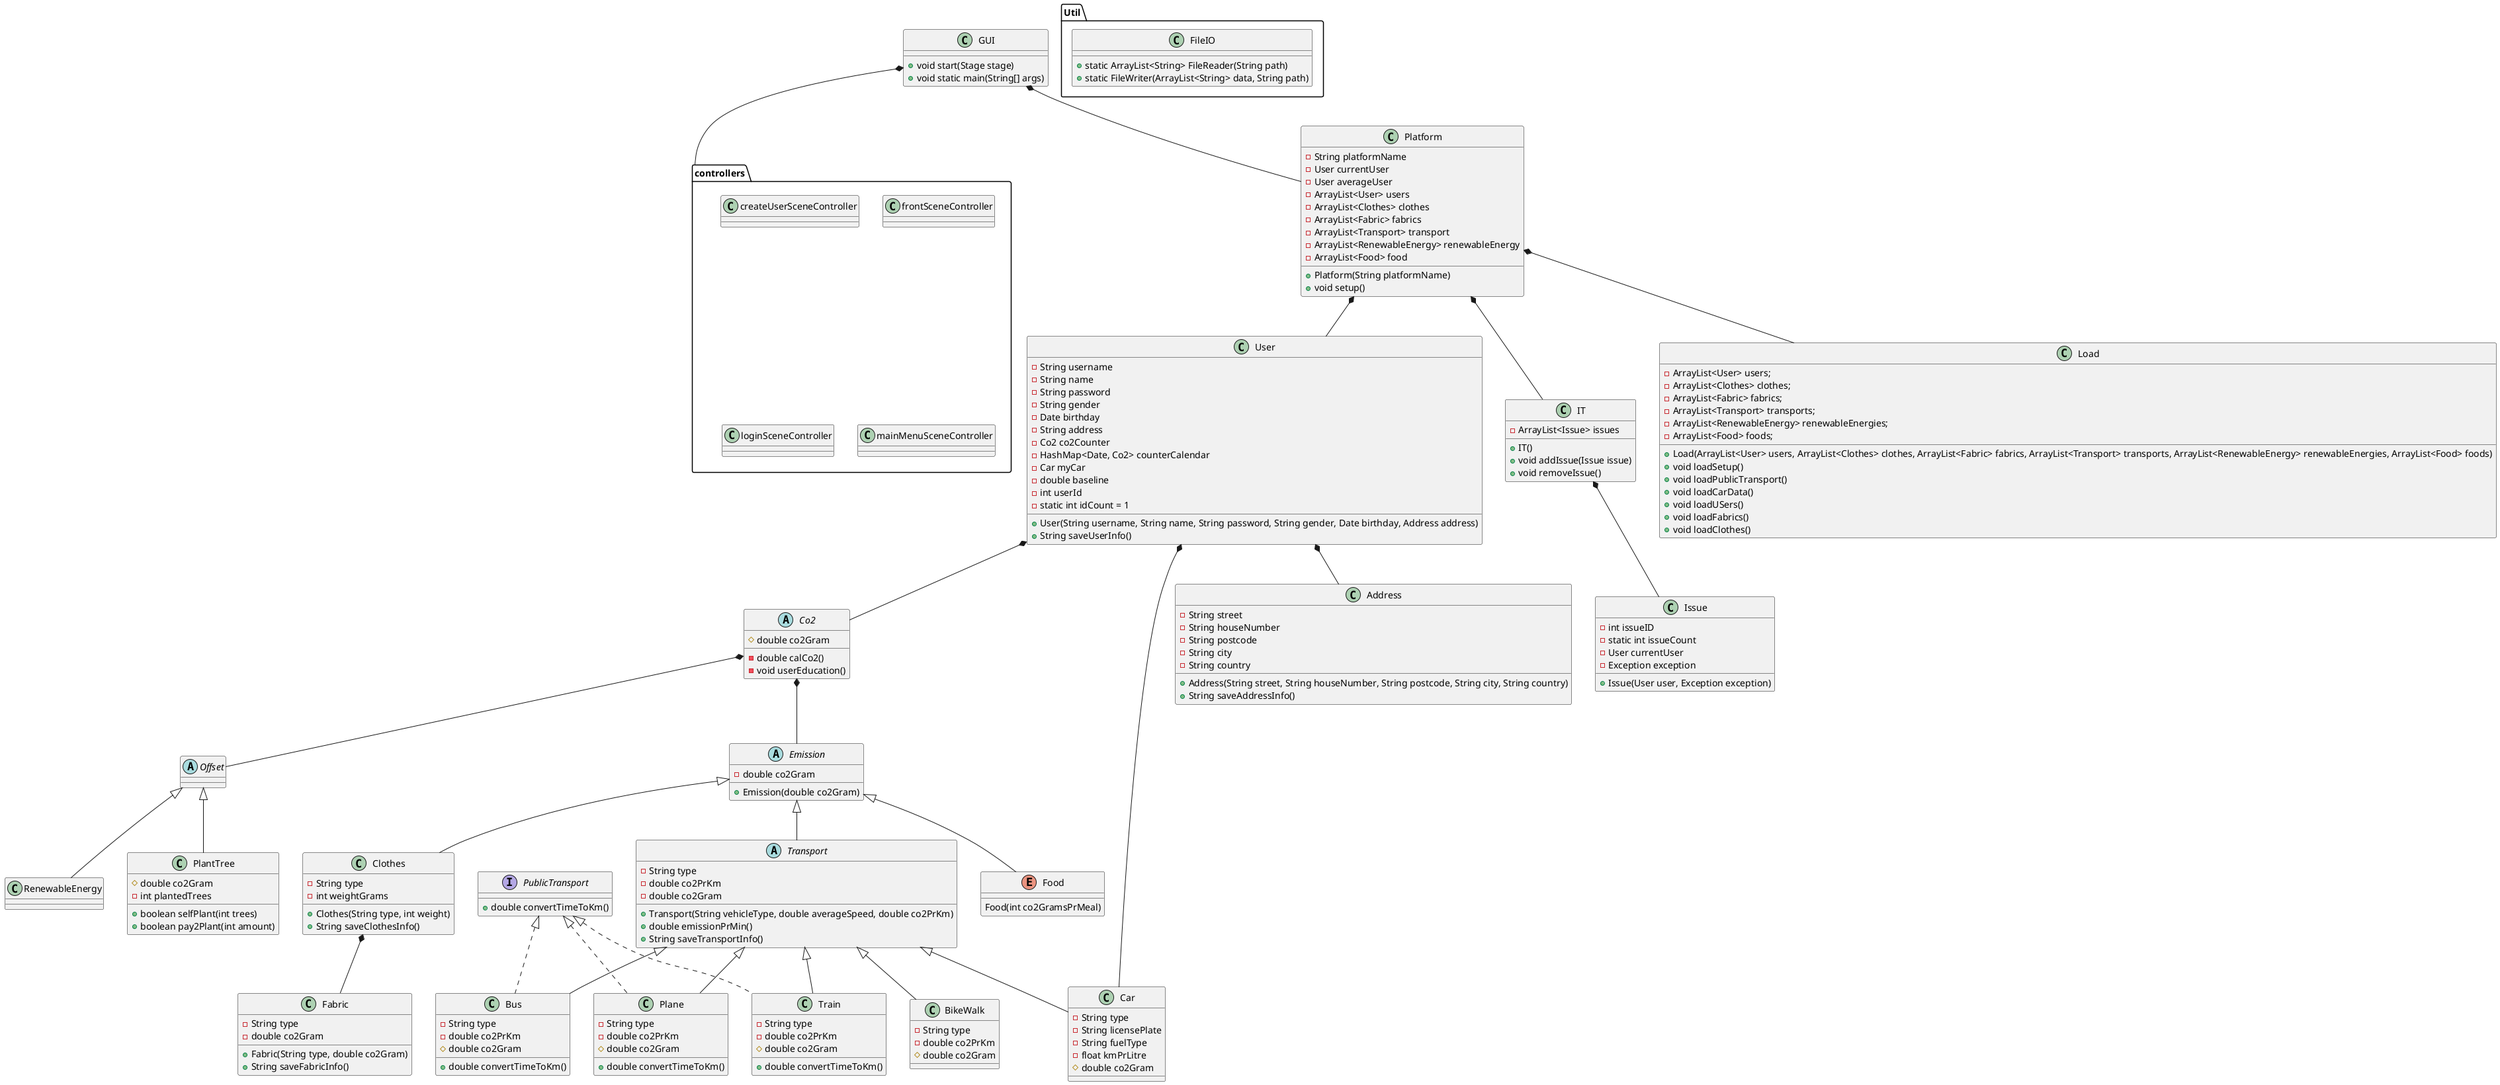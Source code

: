 @startuml
'https://plantuml.com/class-diagram

class Address{
- String street
- String houseNumber
- String postcode
- String city
- String country
+ Address(String street, String houseNumber, String postcode, String city, String country)
+ String saveAddressInfo()
}

class Clothes{
- String type
- int weightGrams
+ Clothes(String type, int weight)
+ String saveClothesInfo()
}

abstract Co2{
# double co2Gram
- double calCo2()
- void userEducation()
}

abstract Emission{
- double co2Gram
+ Emission(double co2Gram)
}

class Fabric{
- String type
- double co2Gram
+ Fabric(String type, double co2Gram)
+ String saveFabricInfo()
}

package "Util"{
class FileIO{
+ static ArrayList<String> FileReader(String path)
+ static FileWriter(ArrayList<String> data, String path)
}
}

enum Food{
Food(int co2GramsPrMeal)
}

class GUI{
+ void start(Stage stage)
+ void static main(String[] args)
}

class Issue{
- int issueID
- static int issueCount
- User currentUser
- Exception exception
+ Issue(User user, Exception exception)
}

class IT{
- ArrayList<Issue> issues
+ IT()
+ void addIssue(Issue issue)
+ void removeIssue()
}

class Load{
- ArrayList<User> users;
- ArrayList<Clothes> clothes;
- ArrayList<Fabric> fabrics;
- ArrayList<Transport> transports;
- ArrayList<RenewableEnergy> renewableEnergies;
- ArrayList<Food> foods;
+ Load(ArrayList<User> users, ArrayList<Clothes> clothes, ArrayList<Fabric> fabrics, ArrayList<Transport> transports, ArrayList<RenewableEnergy> renewableEnergies, ArrayList<Food> foods)
+ void loadSetup()
+ void loadPublicTransport()
+ void loadCarData()
+ void loadUSers()
+ void loadFabrics()
+ void loadClothes()
}

abstract Offset{
}

class Platform{
- String platformName
- User currentUser
- User averageUser
- ArrayList<User> users
- ArrayList<Clothes> clothes
- ArrayList<Fabric> fabrics
- ArrayList<Transport> transport
- ArrayList<RenewableEnergy> renewableEnergy
- ArrayList<Food> food
+ Platform(String platformName)
+ void setup()
}

class RenewableEnergy{
}

abstract class Transport{
- String type
- double co2PrKm
- double co2Gram
+ Transport(String vehicleType, double averageSpeed, double co2PrKm)
+ double emissionPrMin()
+ String saveTransportInfo()
}

class User{
- String username
- String name
- String password
- String gender
- Date birthday
- String address
- Co2 co2Counter
- HashMap<Date, Co2> counterCalendar
- Car myCar
- double baseline
- int userId
- static int idCount = 1
+ User(String username, String name, String password, String gender, Date birthday, Address address)
+ String saveUserInfo()
}


class PlantTree{
# double co2Gram
- int plantedTrees
+ boolean selfPlant(int trees)
+ boolean pay2Plant(int amount)
}

interface PublicTransport{
+ double convertTimeToKm()
}

class Car{
- String type
- String licensePlate
- String fuelType
- float kmPrLitre
# double co2Gram
}

class Plane implements PublicTransport{
- String type
- double co2PrKm
+ double convertTimeToKm()
# double co2Gram
}

class Train implements PublicTransport{
- String type
- double co2PrKm
+ double convertTimeToKm()
# double co2Gram
}

class Bus implements PublicTransport{
- String type
- double co2PrKm
+ double convertTimeToKm()
# double co2Gram
}

class BikeWalk{
- String type
- double co2PrKm
# double co2Gram
}

GUI *-- Platform

Emission <|-- Transport
Emission <|-- Clothes
Emission <|-- Food

Platform *-- User
Platform *-- Load
Platform *-- IT

IT *-- Issue

User *-- Car
User *-- Co2
User *-- Address

Clothes *-- Fabric

Co2 *-- Emission
Co2 *-- Offset

Offset <|-- RenewableEnergy

Offset <|-- PlantTree

Transport <|-- Plane
Transport <|-- BikeWalk
Transport <|-- Bus
Transport <|-- Car
Transport <|-- Train

GUI *-- "controllers"

package "controllers"{
class createUserSceneController
class frontSceneController
class loginSceneController
class mainMenuSceneController
}

@enduml
